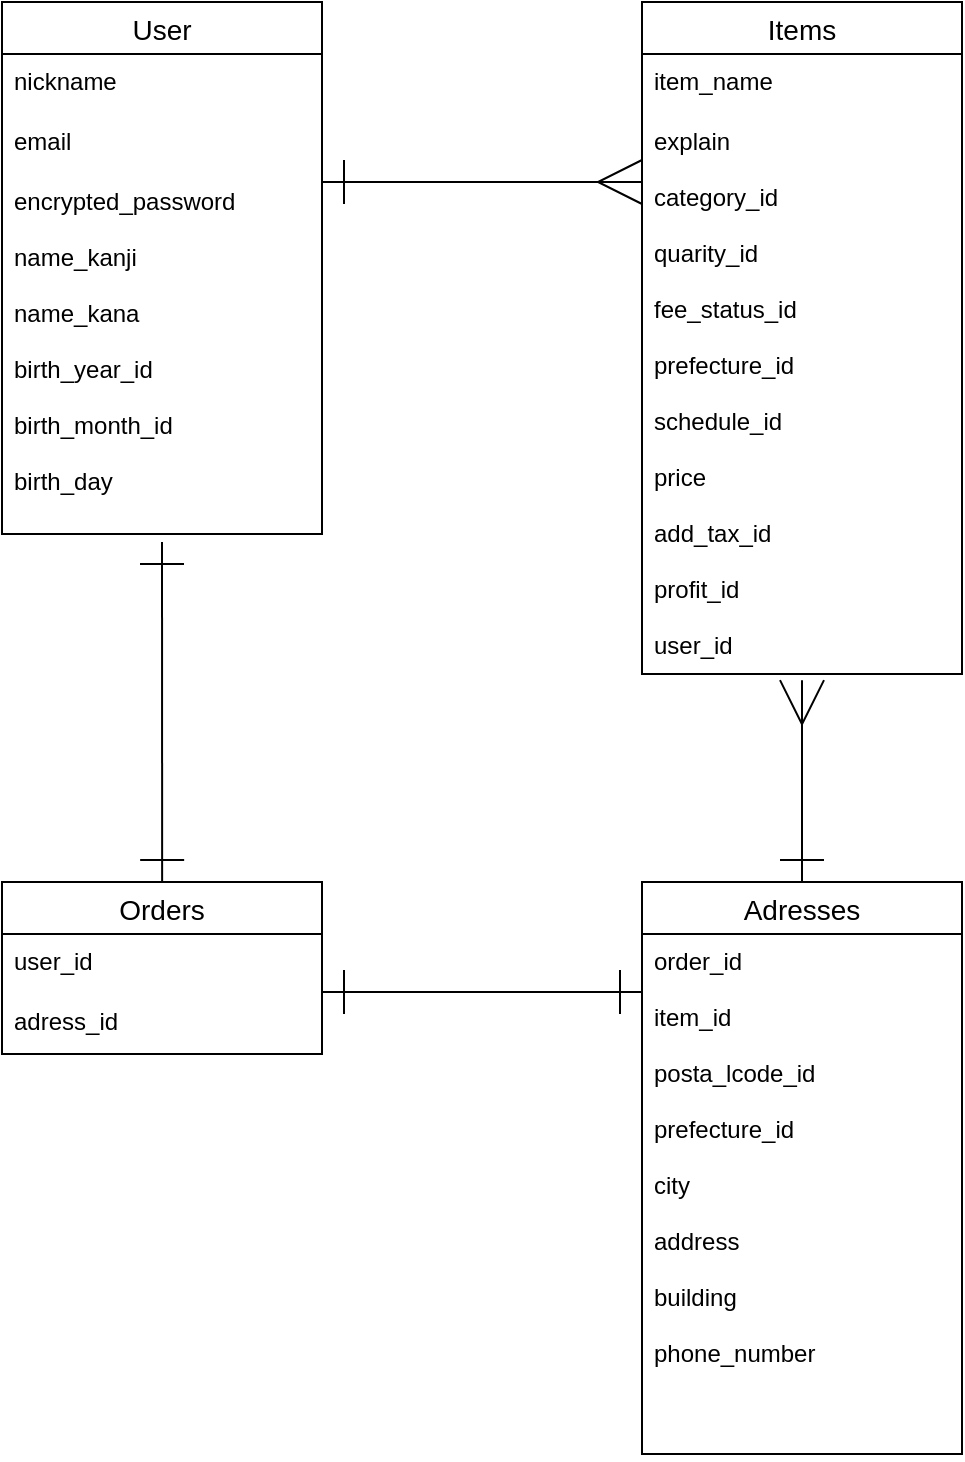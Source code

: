 <mxfile>
    <diagram id="AvNNKDPRAFOmZVIj6hnj" name="ページ1">
        <mxGraphModel dx="762" dy="615" grid="1" gridSize="10" guides="1" tooltips="1" connect="0" arrows="1" fold="1" page="1" pageScale="1" pageWidth="827" pageHeight="1169" math="0" shadow="0">
            <root>
                <mxCell id="0"/>
                <mxCell id="1" parent="0"/>
                <mxCell id="4" value="User" style="swimlane;fontStyle=0;childLayout=stackLayout;horizontal=1;startSize=26;horizontalStack=0;resizeParent=1;resizeParentMax=0;resizeLast=0;collapsible=1;marginBottom=0;align=center;fontSize=14;" vertex="1" parent="1">
                    <mxGeometry x="80" y="120" width="160" height="266" as="geometry"/>
                </mxCell>
                <mxCell id="5" value="nickname" style="text;strokeColor=none;fillColor=none;spacingLeft=4;spacingRight=4;overflow=hidden;rotatable=0;points=[[0,0.5],[1,0.5]];portConstraint=eastwest;fontSize=12;" vertex="1" parent="4">
                    <mxGeometry y="26" width="160" height="30" as="geometry"/>
                </mxCell>
                <mxCell id="6" value="email" style="text;strokeColor=none;fillColor=none;spacingLeft=4;spacingRight=4;overflow=hidden;rotatable=0;points=[[0,0.5],[1,0.5]];portConstraint=eastwest;fontSize=12;" vertex="1" parent="4">
                    <mxGeometry y="56" width="160" height="30" as="geometry"/>
                </mxCell>
                <mxCell id="7" value="encrypted_password&#10;&#10;name_kanji&#10;&#10;name_kana&#10;&#10;birth_year_id&#10;&#10;birth_month_id&#10;&#10;birth_day" style="text;strokeColor=none;fillColor=none;spacingLeft=4;spacingRight=4;overflow=hidden;rotatable=0;points=[[0,0.5],[1,0.5]];portConstraint=eastwest;fontSize=12;" vertex="1" parent="4">
                    <mxGeometry y="86" width="160" height="180" as="geometry"/>
                </mxCell>
                <mxCell id="17" value="Items" style="swimlane;fontStyle=0;childLayout=stackLayout;horizontal=1;startSize=26;horizontalStack=0;resizeParent=1;resizeParentMax=0;resizeLast=0;collapsible=1;marginBottom=0;align=center;fontSize=14;swimlaneLine=1;strokeColor=default;" vertex="1" parent="1">
                    <mxGeometry x="400" y="120" width="160" height="336" as="geometry">
                        <mxRectangle x="560" y="240" width="70" height="30" as="alternateBounds"/>
                    </mxGeometry>
                </mxCell>
                <mxCell id="18" value="item_name" style="text;strokeColor=none;fillColor=none;spacingLeft=4;spacingRight=4;overflow=hidden;rotatable=0;points=[[0,0.5],[1,0.5]];portConstraint=eastwest;fontSize=12;" vertex="1" parent="17">
                    <mxGeometry y="26" width="160" height="30" as="geometry"/>
                </mxCell>
                <mxCell id="19" value="explain&#10;&#10;category_id&#10;&#10;quarity_id&#10;&#10;fee_status_id&#10;&#10;prefecture_id&#10;&#10;schedule_id&#10;&#10;price&#10;&#10;add_tax_id&#10;&#10;profit_id&#10;&#10;user_id&#10;&#10;&#10;&#10;&#10;&#10;&#10;&#10;&#10;" style="text;strokeColor=none;fillColor=none;spacingLeft=4;spacingRight=4;overflow=hidden;rotatable=0;points=[[0,0.5],[1,0.5]];portConstraint=eastwest;fontSize=12;" vertex="1" parent="17">
                    <mxGeometry y="56" width="160" height="280" as="geometry"/>
                </mxCell>
                <mxCell id="23" value="Adresses" style="swimlane;fontStyle=0;childLayout=stackLayout;horizontal=1;startSize=26;horizontalStack=0;resizeParent=1;resizeParentMax=0;resizeLast=0;collapsible=1;marginBottom=0;align=center;fontSize=14;" vertex="1" parent="1">
                    <mxGeometry x="400" y="560" width="160" height="286" as="geometry"/>
                </mxCell>
                <mxCell id="26" value="order_id&#10;&#10;item_id&#10;&#10;posta_lcode_id&#10;&#10;prefecture_id&#10;&#10;city&#10;&#10;address&#10;&#10;building&#10;&#10;phone_number" style="text;strokeColor=none;fillColor=none;spacingLeft=4;spacingRight=4;overflow=hidden;rotatable=0;points=[[0,0.5],[1,0.5]];portConstraint=eastwest;fontSize=12;" vertex="1" parent="23">
                    <mxGeometry y="26" width="160" height="260" as="geometry"/>
                </mxCell>
                <mxCell id="37" value="" style="endArrow=ERmany;html=1;rounded=0;strokeWidth=1;endSize=20;targetPerimeterSpacing=20;jumpSize=6;startArrow=ERone;startFill=0;sourcePerimeterSpacing=20;endFill=0;startSize=20;entryX=0.5;entryY=1.011;entryDx=0;entryDy=0;entryPerimeter=0;" edge="1" parent="1" target="19">
                    <mxGeometry relative="1" as="geometry">
                        <mxPoint x="480" y="560" as="sourcePoint"/>
                        <mxPoint x="480" y="480" as="targetPoint"/>
                    </mxGeometry>
                </mxCell>
                <mxCell id="39" value="" style="endArrow=ERone;html=1;rounded=0;strokeWidth=1;endSize=20;targetPerimeterSpacing=20;jumpSize=6;exitX=0.5;exitY=1.022;exitDx=0;exitDy=0;exitPerimeter=0;startArrow=ERone;startFill=0;sourcePerimeterSpacing=20;endFill=0;startSize=20;entryX=0.463;entryY=0;entryDx=0;entryDy=0;entryPerimeter=0;" edge="1" parent="1" source="7">
                    <mxGeometry relative="1" as="geometry">
                        <mxPoint x="160.08" y="425" as="sourcePoint"/>
                        <mxPoint x="160.08" y="560" as="targetPoint"/>
                    </mxGeometry>
                </mxCell>
                <mxCell id="40" value="" style="endArrow=ERmany;html=1;rounded=0;strokeWidth=1;endSize=20;targetPerimeterSpacing=20;jumpSize=6;startArrow=ERone;startFill=0;sourcePerimeterSpacing=20;endFill=0;startSize=20;" edge="1" parent="1">
                    <mxGeometry relative="1" as="geometry">
                        <mxPoint x="240" y="210" as="sourcePoint"/>
                        <mxPoint x="400" y="210" as="targetPoint"/>
                    </mxGeometry>
                </mxCell>
                <mxCell id="45" value="Orders" style="swimlane;fontStyle=0;childLayout=stackLayout;horizontal=1;startSize=26;horizontalStack=0;resizeParent=1;resizeParentMax=0;resizeLast=0;collapsible=1;marginBottom=0;align=center;fontSize=14;" vertex="1" parent="1">
                    <mxGeometry x="80" y="560" width="160" height="86" as="geometry"/>
                </mxCell>
                <mxCell id="46" value="user_id" style="text;strokeColor=none;fillColor=none;spacingLeft=4;spacingRight=4;overflow=hidden;rotatable=0;points=[[0,0.5],[1,0.5]];portConstraint=eastwest;fontSize=12;" vertex="1" parent="45">
                    <mxGeometry y="26" width="160" height="30" as="geometry"/>
                </mxCell>
                <mxCell id="47" value="adress_id" style="text;strokeColor=none;fillColor=none;spacingLeft=4;spacingRight=4;overflow=hidden;rotatable=0;points=[[0,0.5],[1,0.5]];portConstraint=eastwest;fontSize=12;" vertex="1" parent="45">
                    <mxGeometry y="56" width="160" height="30" as="geometry"/>
                </mxCell>
                <mxCell id="49" value="" style="endArrow=ERone;html=1;rounded=0;strokeWidth=1;endSize=20;targetPerimeterSpacing=20;jumpSize=6;startArrow=ERone;startFill=0;sourcePerimeterSpacing=20;endFill=0;startSize=20;" edge="1" parent="1">
                    <mxGeometry relative="1" as="geometry">
                        <mxPoint x="400" y="615" as="sourcePoint"/>
                        <mxPoint x="240" y="615" as="targetPoint"/>
                    </mxGeometry>
                </mxCell>
            </root>
        </mxGraphModel>
    </diagram>
</mxfile>